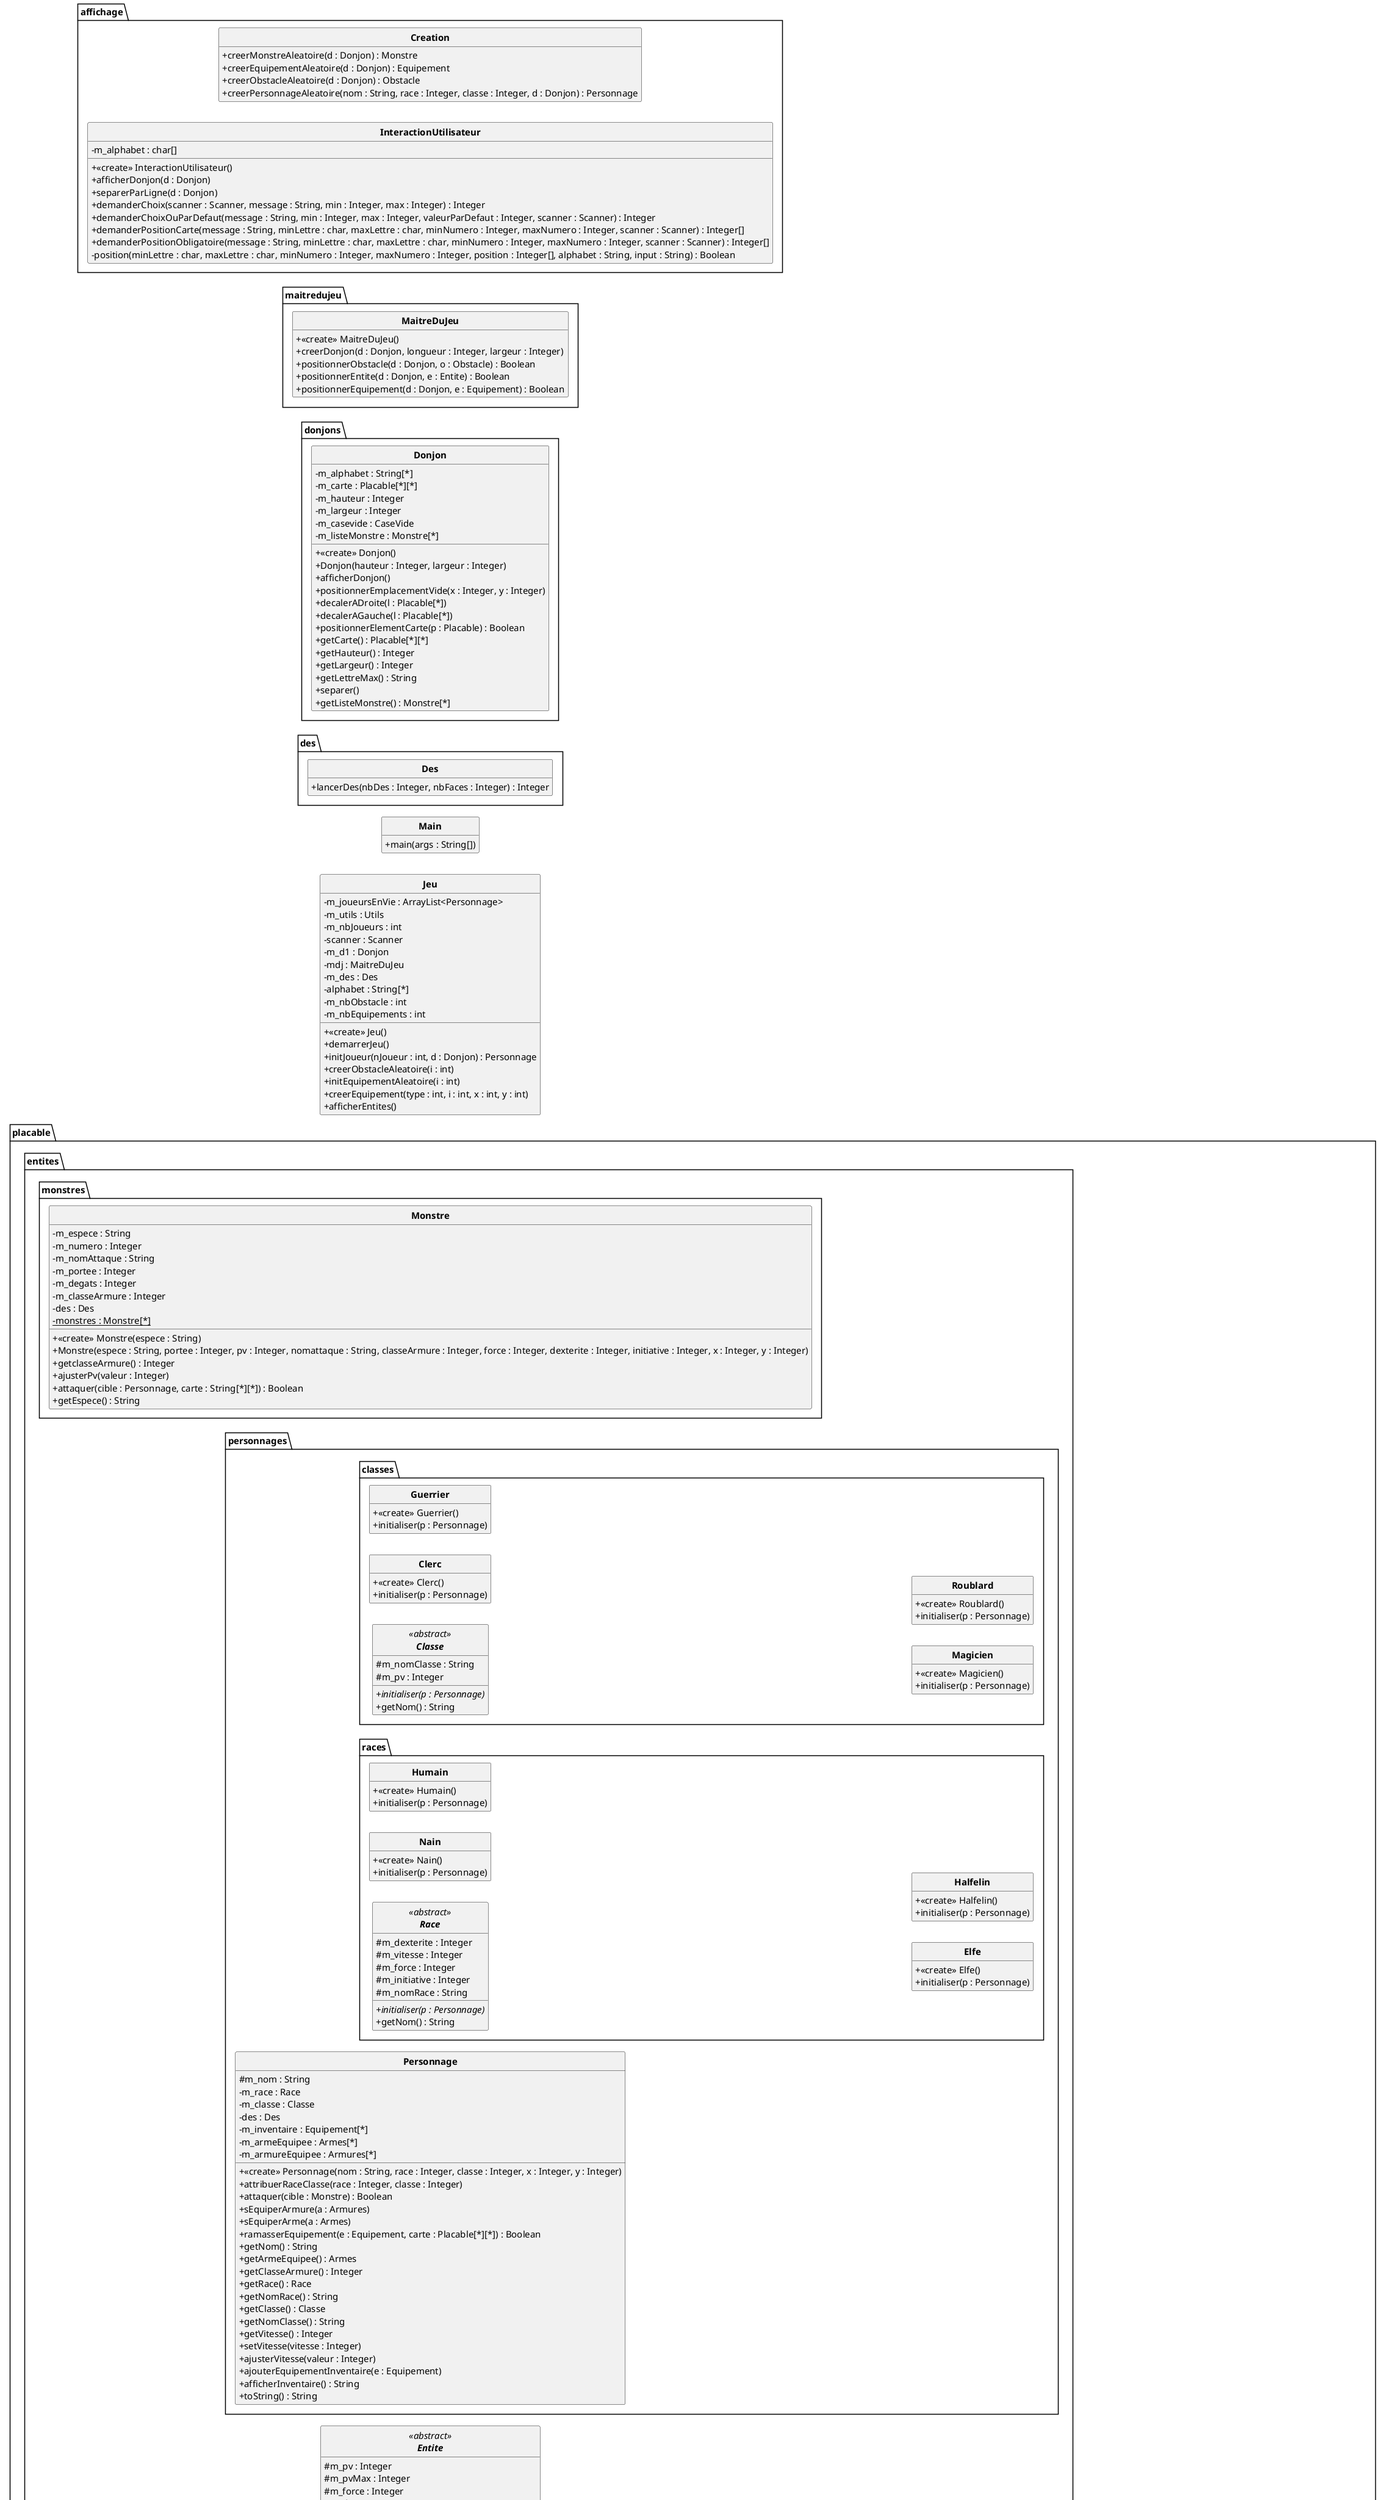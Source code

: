 @startuml
skinparam classAttributeIconSize 0
skinparam classFontStyle Bold
skinparam defaultFontSize 15
skinparam style strictuml
hide empty members
left to right direction

    package des {
      class Des {
        + lancerDes(nbDes : Integer, nbFaces : Integer) : Integer
      }
    }

    package donjons {
      class Donjon {
        - m_alphabet : String[*]
        - m_carte : Placable[*][*]
        - m_hauteur : Integer
        - m_largeur : Integer
        - m_casevide : CaseVide
        - m_listeMonstre : Monstre[*]

        + <<create>> Donjon()
        + Donjon(hauteur : Integer, largeur : Integer)
        + afficherDonjon()
        + positionnerEmplacementVide(x : Integer, y : Integer)
        + decalerADroite(l : Placable[*])
        + decalerAGauche(l : Placable[*])
        + positionnerElementCarte(p : Placable) : Boolean
        + getCarte() : Placable[*][*]
        + getHauteur() : Integer
        + getLargeur() : Integer
        + getLettreMax() : String
        + separer()
        + getListeMonstre() : Monstre[*]
      }
    }

    package maitredujeu {
      class MaitreDuJeu {
        + <<create>> MaitreDuJeu()
        + creerDonjon(d : Donjon, longueur : Integer, largeur : Integer)
        + positionnerObstacle(d : Donjon, o : Obstacle) : Boolean
        + positionnerEntite(d : Donjon, e : Entite) : Boolean
        + positionnerEquipement(d : Donjon, e : Equipement) : Boolean
      }
    }

    package exception{
        class ArmureException <<exception>>
        {
            +<<create>> ArmureException()
        }

        class CaseTropLointaineException <<exception>>
        {
            +<<create>> CaseTropLointaineException()
        }

        class PorteeException <<exception>>
       {
          +<<create>> PorteeException()
       }


    }


    package sorts{
        class ArmeMagique{
         +lancerSort (c : ContextSort) : Boolean
        }
        class BoogieWoogie{
         +lancerSort (c : ContextSort) : Boolean
        }
        class ContextSort{

            + ContextSort(cible1 : Entite, cible2 : Entite)
            + ContextSort(cible : Entite)
            + ContextSort(armes : Armes)

            + setPV(pv : int) : void

            + getXcible1() : Integer
            + getYcible1() : Integer
            + getXcible2() : Integer
            + getYcible2() : Integer

            + setCible1(x : int, y : Integer)
            + setCible2(x : int, y : Integer)

            + setArme(b : boolean)

        }
        class Guerison{
            -m_efficacite : Integer

            +<<create>> Guerison()
            +lancerSort (c : ContextSort) : Boolean
            +getEfficacite() : Integer
        }
        abstract class Sort <<abstract>>{
           +abstract lancerSort(c : ContextSort) : Boolean
        }
    }

    package placable
    {
      interface Placable
      {
        + setLocation(x : Integer, y : Integer)
        + getPositionX() : Integer
        + getPositionY() : Integer
        + getNomAffiche() : String
        + estObstacle() : Boolean
        + estEntite() : Boolean
        + estEquipement() : Boolean
        + estCaseVide() : Boolean
      }

      class CaseVide
      {
        - m_positionX : Integer
        - m_positionY : Integer
        - m_nomAffiche : String
        - des : Des

        + <<create>> CaseVide(x : Integer, y : Integer)
        + setLocation(x : Integer, y : Integer)
        + getNomAffiche() : String
        + getPositionX() : Integer
        + getPositionY() : Integer
        + estCaseVide() : Boolean
      }

      package entites
      {

        abstract class Entite <<abstract>>
        {
          # m_pv : Integer
          # m_pvMax : Integer
          # m_force : Integer
          # m_dexterite : Integer
          # m_initiative : Integer
          # m_positionX : Integer
          # m_positionY : Integer
          # m_vitesse : Integer
          # m_nomAffiche : String

          + setLocation(x : Integer, y : Integer)
          + getPositionX() : Integer
          + getPositionY() : Integer
          + getNomAffiche() : String
          + seDeplacer(direction : Integer, d : Donjon)
          + getPv() : Integer
          + getForce() : Integer
          + getDexterite() : Integer
          + getInitiative() : Integer
          + setPv(pv : Integer)
          + setForce(force : Integer)
          + setDexterite(dexterite : Integer)
          + setInitiative(initiative : Integer)
          + ajusterPv(valeur : Integer)
          + ajusterForce(valeur : Integer)
          + ajusterDexterite(valeur : Integer)
          + ajusterInitiative(valeur : Integer)
          + equals(obj : Object) : Boolean
          + estEntite() : Boolean
          + {static} contientObstacle(liste : Placable[*]) : Boolean
          + {static} contientEquipement(liste : Placable[*]) : Boolean
        }

        package monstres
        {

          class Monstre
          {
            - m_espece : String
            - m_numero : Integer
            - m_nomAttaque : String
            - m_portee : Integer
            - m_degats : Integer
            - m_classeArmure : Integer
            - des : Des
            - {static} monstres : Monstre[*]

            + <<create>> Monstre(espece : String)
            + Monstre(espece : String, portee : Integer, pv : Integer, nomattaque : String, classeArmure : Integer, force : Integer, dexterite : Integer, initiative : Integer, x : Integer, y : Integer)
            + getclasseArmure() : Integer
            + ajusterPv(valeur : Integer)
            + attaquer(cible : Personnage, carte : String[*][*]) : Boolean
            + getEspece() : String
          }

        }

        package personnages
        {

          class Personnage
          {
            # m_nom : String
            - m_race : Race
            - m_classe : Classe
            - des : Des
            - m_inventaire : Equipement[*]
            - m_armeEquipee : Armes[*]
            - m_armureEquipee : Armures[*]

            + <<create>> Personnage(nom : String, race : Integer, classe : Integer, x : Integer, y : Integer)
            + attribuerRaceClasse(race : Integer, classe : Integer)
            + attaquer(cible : Monstre) : Boolean
            + sEquiperArmure(a : Armures)
            + sEquiperArme(a : Armes)
            + ramasserEquipement(e : Equipement, carte : Placable[*][*]) : Boolean
            + getNom() : String
            + getArmeEquipee() : Armes
            + getClasseArmure() : Integer
            + getRace() : Race
            + getNomRace() : String
            + getClasse() : Classe
            + getNomClasse() : String
            + getVitesse() : Integer
            + setVitesse(vitesse : Integer)
            + ajusterVitesse(valeur : Integer)
            + ajouterEquipementInventaire(e : Equipement)
            + afficherInventaire() : String
            + toString() : String
          }

          package classes
          {

            abstract class Classe <<abstract>>
            {
              # m_nomClasse : String
              # m_pv : Integer

              + {abstract} initialiser(p : Personnage)
              + getNom() : String
            }

            class Clerc
            {
              + <<create>> Clerc()
              + initialiser(p : Personnage)
            }

            class Guerrier
            {
              + <<create>> Guerrier()
              + initialiser(p : Personnage)
            }

            class Magicien
            {
              + <<create>> Magicien()
              + initialiser(p : Personnage)
            }

            class Roublard
            {
              + <<create>> Roublard()
              + initialiser(p : Personnage)
            }
          }

          package races
          {

            abstract class Race <<abstract>>
            {
              # m_dexterite : Integer
              # m_vitesse : Integer
              # m_force : Integer
              # m_initiative : Integer
              # m_nomRace : String

              + {abstract} initialiser(p : Personnage)
              + getNom() : String
            }

            class Nain
            {
              + <<create>> Nain()
              + initialiser(p : Personnage)
            }

            class Humain
            {
              + <<create>> Humain()
              + initialiser(p : Personnage)
            }

            class Elfe
            {
              + <<create>> Elfe()
              + initialiser(p : Personnage)
            }

            class Halfelin
            {
              + <<create>> Halfelin()
              + initialiser(p : Personnage)
            }
        }
      }
    }
    package equipements
          {
            abstract class Equipement <<abstract>>
            {
              # m_nom : String
              # m_positionX : Integer
              # m_positionY : Integer
              # m_nomAffiche : String

              + <<create>> Equipement()
              + setLocation(x : Integer, y : Integer)
              + getNomEquipement() : String
              + getNomAffiche() : String
              + getPositionX() : Integer
              + getPositionY() : Integer
              + estEquipement() : Boolean
            }

            package armes
            {
              abstract class CAC <<abstract>>
              {
                + <<create>> CAC()
                + <<create>> CAC(x : Integer, y : Integer)
              }

              abstract class Distance <<abstract>>
              {
                + <<create>> Distance(portee : Integer)
                + <<create>> Distance(portee : Integer, x : Integer, y : Integer)
              }

              abstract class Guerre <<abstract>>
              {
                + <<create>> Guerre()
                + <<create>> Guerre(x : Integer, y : Integer)
                + determinerDegat()
              }

              abstract class Courantes <<abstract>>
              {
                + <<create>> Courantes()
                + <<create>> Courantes(x : Integer, y : Integer)
                + determinerDegat()
              }

              abstract class Armes <<abstract>>
              {
                # m_degats : Integer
                # m_portee : Integer
                # des : Des
                # m_changeStat : Boolean

                + <<create>> Armes(portee : Integer)
                + <<create>> Armes(portee : Integer, x : Integer, y : Integer)
                + getPortee() : Integer
                + {abstract} determinerDegat()
                + getDegats() : Integer
                + getChangeStat() : Boolean
              }

              class Arbalete
              {
                + <<create>> Arbalete()
                + <<create>> Arbalete(x : Integer, y : Integer)
                + determinerDegat()
              }

              class Arc
              {
                + <<create>> Arc()
                + <<create>> Arc(x : Integer, y : Integer)
                + determinerDegat()
              }

              class Baton
              {
                + <<create>> Baton()
                + <<create>> Baton(x : Integer, y : Integer)
              }

              class EpeeLongue
              {
                + <<create>> EpeeLongue()
                + <<create>> EpeeLongue(x : Integer, y : Integer)
              }

              class Fronde
              {
                + <<create>> Fronde()
                + <<create>> Fronde(x : Integer, y : Integer)
                + determinerDegat()
              }

              class Masse
              {
                + <<create>> Masse()
                + <<create>> Masse(x : Integer, y : Integer)
              }

              class Rapiere
              {
                + <<create>> Rapiere()
                + <<create>> Rapiere(x : Integer, y : Integer)
              }
            }

            package armures
            {
              abstract class Armures <<abstract>>
              {
                # m_classe : Integer
                # m_changeStat : Boolean
                # des : Des

                + <<create>> Armures(classe : Integer)
                + <<create>> Armures(classe : Integer, x : Integer, y : Integer)
                + getClasseArmure() : Integer
                + getChangeStat() : Boolean
              }

              abstract class Lourdes <<abstract>>
              {
                + <<create>> Lourdes(classe : Integer)
                + <<create>> Lourdes(classe : Integer, x : Integer, y : Integer)
              }

              abstract class Legeres <<abstract>>
              {
                + <<create>> Legeres(classe : Integer)
                + <<create>> Legeres(classe : Integer, x : Integer, y : Integer)
              }

              class CotteDeMailles
              {
                + <<create>> CotteDeMailles()
                + <<create>> CotteDeMailles(x : Integer, y : Integer)
              }

              class DemiPlatte
              {
                + <<create>> DemiPlatte()
                + <<create>> DemiPlatte(x : Integer, y : Integer)
              }

              class Ecailles
              {
                + <<create>> Ecailles()
                + <<create>> Ecailles(x : Integer, y : Integer)
              }

              class Harnois
              {
                + <<create>> Harnois()
                + <<create>> Harnois(x : Integer, y : Integer)
              }
            }
          }

    package obstacle
    {
      class Obstacle
      {
        - m_positionX : Integer
        - m_positionY : Integer
        - m_nomAffiche : String
        - des : Des

        + <<create>> Obstacle(x : Integer, y : Integer)
        + setLocation(x : Integer, y : Integer)
        + getNomAffiche() : String
        + getPositionX() : Integer
        + getPositionY() : Integer
        + estObstacle() : Boolean
      }
    }
  }



    package affichage {
      class Creation {
        + creerMonstreAleatoire(d : Donjon) : Monstre
        + creerEquipementAleatoire(d : Donjon) : Equipement
        + creerObstacleAleatoire(d : Donjon) : Obstacle
        + creerPersonnageAleatoire(nom : String, race : Integer, classe : Integer, d : Donjon) : Personnage
      }
      class InteractionUtilisateur
      {
        - m_alphabet : char[]
        + <<create>> InteractionUtilisateur()
        + afficherDonjon(d : Donjon)
        + separerParLigne(d : Donjon)
        + demanderChoix(scanner : Scanner, message : String, min : Integer, max : Integer) : Integer
        + demanderChoixOuParDefaut(message : String, min : Integer, max : Integer, valeurParDefaut : Integer, scanner : Scanner) : Integer
        + demanderPositionCarte(message : String, minLettre : char, maxLettre : char, minNumero : Integer, maxNumero : Integer, scanner : Scanner) : Integer[]
        + demanderPositionObligatoire(message : String, minLettre : char, maxLettre : char, minNumero : Integer, maxNumero : Integer, scanner : Scanner) : Integer[]
        - position(minLettre : char, maxLettre : char, minNumero : Integer, maxNumero : Integer, position : Integer[], alphabet : String, input : String) : Boolean
      }
    }


    class Jeu {
      - m_joueursEnVie : ArrayList<Personnage>
      - m_utils : Utils
      - m_nbJoueurs : int
      - scanner : Scanner
      - m_d1 : Donjon
      - mdj : MaitreDuJeu
      - m_des : Des
      - alphabet : String[*]
      - m_nbObstacle : int
      - m_nbEquipements : int

      + <<create>> Jeu()
      + demarrerJeu()
      + initJoueur(nJoueur : int, d : Donjon) : Personnage
      + creerObstacleAleatoire(i : int)
      + initEquipementAleatoire(i : int)
      + creerEquipement(type : int, i : int, x : int, y : int)
      + afficherEntites()
    }


    class Main {
      + main(args : String[])
    }
' RELATIONS
' implemente interface
CaseVide ..|> placable.Placable
Entite ..|> placable.Placable
Equipement ..|> placable.Placable
Obstacle ..|> placable.Placable



@enduml
